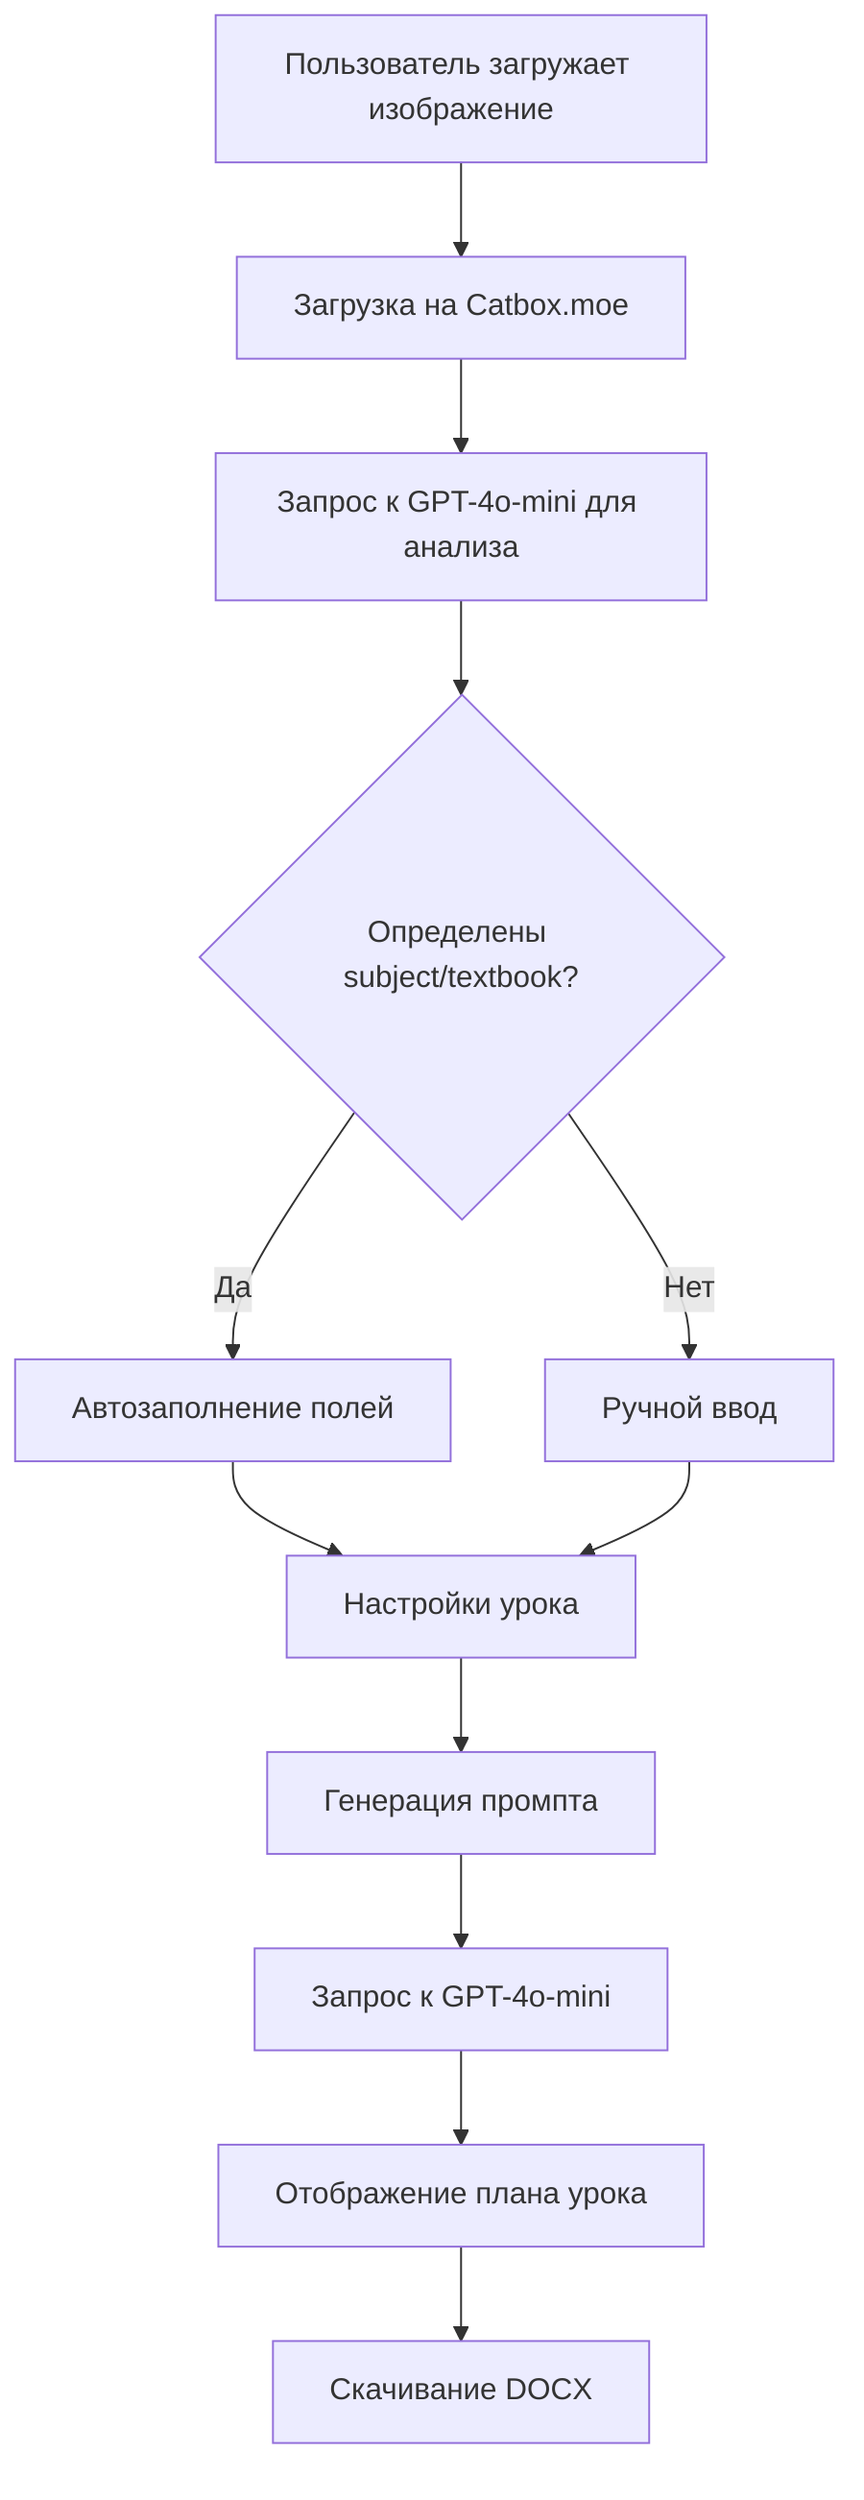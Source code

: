 graph TD
    A[Пользователь загружает изображение] --> B[Загрузка на Catbox.moe]
    B --> C[Запрос к GPT-4o-mini для анализа]
    C --> D{Определены subject/textbook?}
    D -->|Да| E[Автозаполнение полей]
    D -->|Нет| F[Ручной ввод]
    E --> G[Настройки урока]
    F --> G
    G --> H[Генерация промпта]
    H --> I[Запрос к GPT-4o-mini]
    I --> J[Отображение плана урока]
    J --> K[Скачивание DOCX]